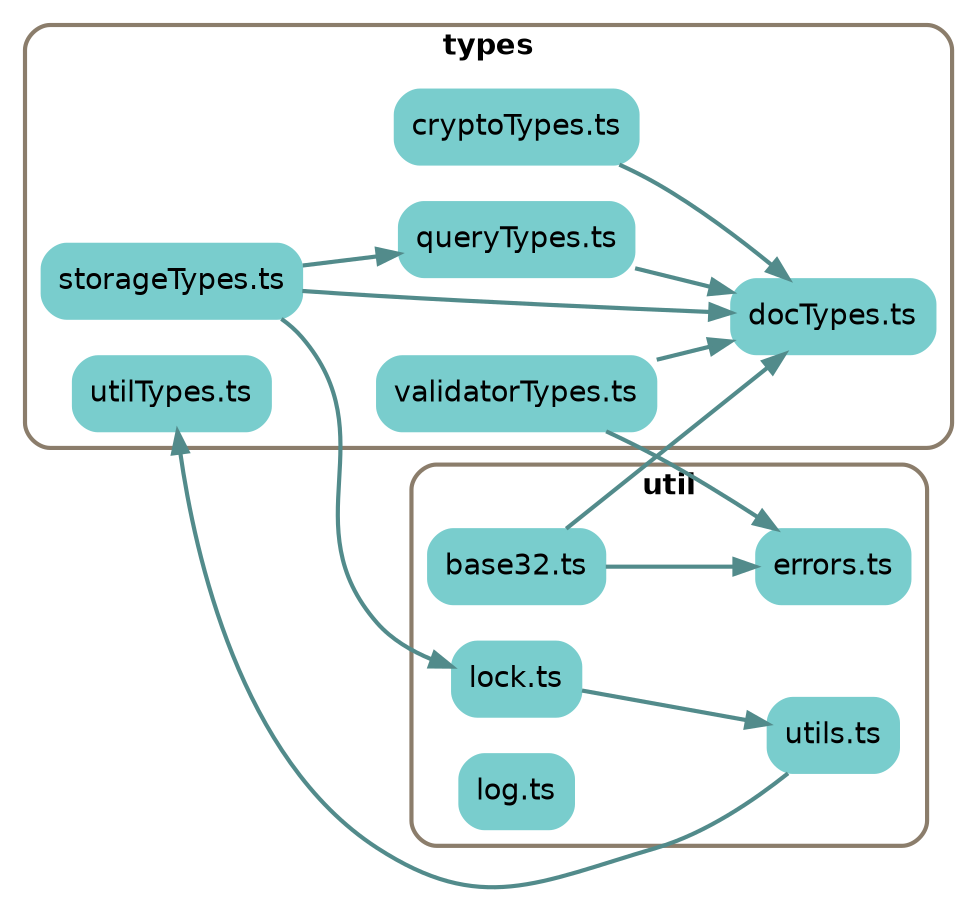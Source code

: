 
digraph G {
    //splines=line;
    //splines=polyline;
    splines=true;
    rankdir=LR;
    //newrank=true;
    compound=true;
    graph [fontname = "helvetica"];  // dpi=72
    node [fontname = "helvetica"];
    edge [fontname = "helvetica"];
    
    // files in their folder clusters

    subgraph cluster8521669135 {
        label=<<b>types</b>>;
        style="rounded";
        color=bisque4;
        penwidth=2;
                
        "src/types/cryptoTypes.ts" [label="cryptoTypes.ts", shape=rectangle; style="rounded,filled"; color=darkslategray3];
        "src/types/docTypes.ts" [label="docTypes.ts", shape=rectangle; style="rounded,filled"; color=darkslategray3];
        "src/types/queryTypes.ts" [label="queryTypes.ts", shape=rectangle; style="rounded,filled"; color=darkslategray3];
        "src/types/storageTypes.ts" [label="storageTypes.ts", shape=rectangle; style="rounded,filled"; color=darkslategray3];
        "src/types/utilTypes.ts" [label="utilTypes.ts", shape=rectangle; style="rounded,filled"; color=darkslategray3];
        "src/types/validatorTypes.ts" [label="validatorTypes.ts", shape=rectangle; style="rounded,filled"; color=darkslategray3];
    }

    subgraph cluster8191843671 {
        label=<<b>util</b>>;
        style="rounded";
        color=bisque4;
        penwidth=2;
                
        "src/util/base32.ts" [label="base32.ts", shape=rectangle; style="rounded,filled"; color=darkslategray3];
        "src/util/errors.ts" [label="errors.ts", shape=rectangle; style="rounded,filled"; color=darkslategray3];
        "src/util/lock.ts" [label="lock.ts", shape=rectangle; style="rounded,filled"; color=darkslategray3];
        "src/util/log.ts" [label="log.ts", shape=rectangle; style="rounded,filled"; color=darkslategray3];
        "src/util/utils.ts" [label="utils.ts", shape=rectangle; style="rounded,filled"; color=darkslategray3];
    }

    // edges between files
    "src/types/cryptoTypes.ts" -> "src/types/docTypes.ts" [penwidth=2; color=darkslategray4];
    "src/types/queryTypes.ts" -> "src/types/docTypes.ts" [penwidth=2; color=darkslategray4];
    "src/types/storageTypes.ts" -> "src/types/docTypes.ts" [penwidth=2; color=darkslategray4];
    "src/types/storageTypes.ts" -> "src/types/queryTypes.ts" [penwidth=2; color=darkslategray4];
    "src/types/storageTypes.ts" -> "src/util/lock.ts" [penwidth=2; color=darkslategray4];
    "src/types/validatorTypes.ts" -> "src/types/docTypes.ts" [penwidth=2; color=darkslategray4];
    "src/types/validatorTypes.ts" -> "src/util/errors.ts" [penwidth=2; color=darkslategray4];
    "src/util/base32.ts" -> "src/types/docTypes.ts" [penwidth=2; color=darkslategray4];
    "src/util/base32.ts" -> "src/util/errors.ts" [penwidth=2; color=darkslategray4];
    "src/util/lock.ts" -> "src/util/utils.ts" [penwidth=2; color=darkslategray4];
    "src/util/utils.ts" -> "src/types/utilTypes.ts" [penwidth=2; color=darkslategray4];

}
